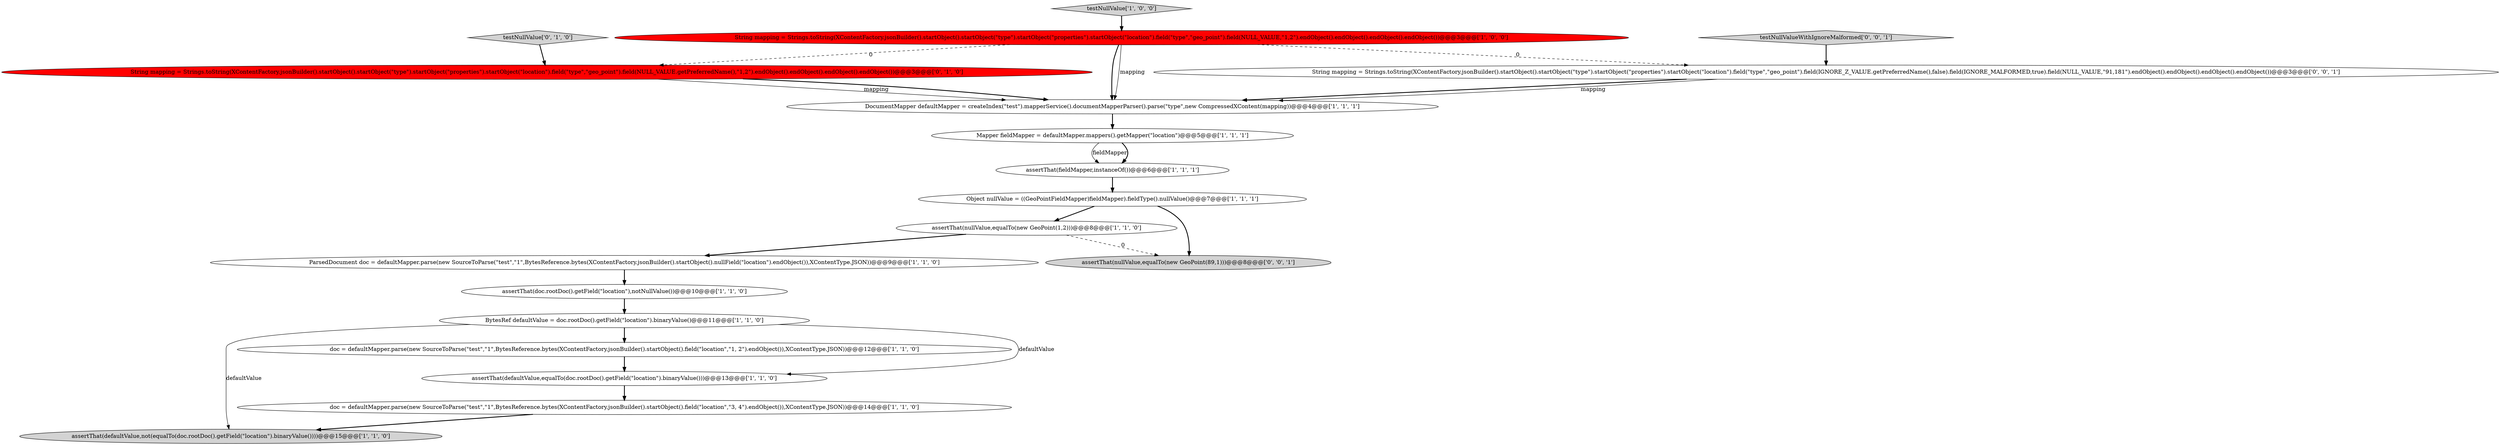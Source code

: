 digraph {
8 [style = filled, label = "doc = defaultMapper.parse(new SourceToParse(\"test\",\"1\",BytesReference.bytes(XContentFactory.jsonBuilder().startObject().field(\"location\",\"1, 2\").endObject()),XContentType.JSON))@@@12@@@['1', '1', '0']", fillcolor = white, shape = ellipse image = "AAA0AAABBB1BBB"];
4 [style = filled, label = "BytesRef defaultValue = doc.rootDoc().getField(\"location\").binaryValue()@@@11@@@['1', '1', '0']", fillcolor = white, shape = ellipse image = "AAA0AAABBB1BBB"];
5 [style = filled, label = "doc = defaultMapper.parse(new SourceToParse(\"test\",\"1\",BytesReference.bytes(XContentFactory.jsonBuilder().startObject().field(\"location\",\"3, 4\").endObject()),XContentType.JSON))@@@14@@@['1', '1', '0']", fillcolor = white, shape = ellipse image = "AAA0AAABBB1BBB"];
15 [style = filled, label = "String mapping = Strings.toString(XContentFactory.jsonBuilder().startObject().startObject(\"type\").startObject(\"properties\").startObject(\"location\").field(\"type\",\"geo_point\").field(NULL_VALUE.getPreferredName(),\"1,2\").endObject().endObject().endObject().endObject())@@@3@@@['0', '1', '0']", fillcolor = red, shape = ellipse image = "AAA1AAABBB2BBB"];
9 [style = filled, label = "Object nullValue = ((GeoPointFieldMapper)fieldMapper).fieldType().nullValue()@@@7@@@['1', '1', '1']", fillcolor = white, shape = ellipse image = "AAA0AAABBB1BBB"];
13 [style = filled, label = "assertThat(defaultValue,equalTo(doc.rootDoc().getField(\"location\").binaryValue()))@@@13@@@['1', '1', '0']", fillcolor = white, shape = ellipse image = "AAA0AAABBB1BBB"];
0 [style = filled, label = "assertThat(doc.rootDoc().getField(\"location\"),notNullValue())@@@10@@@['1', '1', '0']", fillcolor = white, shape = ellipse image = "AAA0AAABBB1BBB"];
3 [style = filled, label = "DocumentMapper defaultMapper = createIndex(\"test\").mapperService().documentMapperParser().parse(\"type\",new CompressedXContent(mapping))@@@4@@@['1', '1', '1']", fillcolor = white, shape = ellipse image = "AAA0AAABBB1BBB"];
10 [style = filled, label = "assertThat(nullValue,equalTo(new GeoPoint(1,2)))@@@8@@@['1', '1', '0']", fillcolor = white, shape = ellipse image = "AAA0AAABBB1BBB"];
6 [style = filled, label = "assertThat(fieldMapper,instanceOf())@@@6@@@['1', '1', '1']", fillcolor = white, shape = ellipse image = "AAA0AAABBB1BBB"];
7 [style = filled, label = "Mapper fieldMapper = defaultMapper.mappers().getMapper(\"location\")@@@5@@@['1', '1', '1']", fillcolor = white, shape = ellipse image = "AAA0AAABBB1BBB"];
11 [style = filled, label = "String mapping = Strings.toString(XContentFactory.jsonBuilder().startObject().startObject(\"type\").startObject(\"properties\").startObject(\"location\").field(\"type\",\"geo_point\").field(NULL_VALUE,\"1,2\").endObject().endObject().endObject().endObject())@@@3@@@['1', '0', '0']", fillcolor = red, shape = ellipse image = "AAA1AAABBB1BBB"];
14 [style = filled, label = "testNullValue['0', '1', '0']", fillcolor = lightgray, shape = diamond image = "AAA0AAABBB2BBB"];
16 [style = filled, label = "testNullValueWithIgnoreMalformed['0', '0', '1']", fillcolor = lightgray, shape = diamond image = "AAA0AAABBB3BBB"];
17 [style = filled, label = "assertThat(nullValue,equalTo(new GeoPoint(89,1)))@@@8@@@['0', '0', '1']", fillcolor = lightgray, shape = ellipse image = "AAA0AAABBB3BBB"];
18 [style = filled, label = "String mapping = Strings.toString(XContentFactory.jsonBuilder().startObject().startObject(\"type\").startObject(\"properties\").startObject(\"location\").field(\"type\",\"geo_point\").field(IGNORE_Z_VALUE.getPreferredName(),false).field(IGNORE_MALFORMED,true).field(NULL_VALUE,\"91,181\").endObject().endObject().endObject().endObject())@@@3@@@['0', '0', '1']", fillcolor = white, shape = ellipse image = "AAA0AAABBB3BBB"];
1 [style = filled, label = "ParsedDocument doc = defaultMapper.parse(new SourceToParse(\"test\",\"1\",BytesReference.bytes(XContentFactory.jsonBuilder().startObject().nullField(\"location\").endObject()),XContentType.JSON))@@@9@@@['1', '1', '0']", fillcolor = white, shape = ellipse image = "AAA0AAABBB1BBB"];
2 [style = filled, label = "testNullValue['1', '0', '0']", fillcolor = lightgray, shape = diamond image = "AAA0AAABBB1BBB"];
12 [style = filled, label = "assertThat(defaultValue,not(equalTo(doc.rootDoc().getField(\"location\").binaryValue())))@@@15@@@['1', '1', '0']", fillcolor = lightgray, shape = ellipse image = "AAA0AAABBB1BBB"];
18->3 [style = bold, label=""];
16->18 [style = bold, label=""];
15->3 [style = solid, label="mapping"];
11->15 [style = dashed, label="0"];
4->12 [style = solid, label="defaultValue"];
9->17 [style = bold, label=""];
1->0 [style = bold, label=""];
9->10 [style = bold, label=""];
15->3 [style = bold, label=""];
7->6 [style = solid, label="fieldMapper"];
3->7 [style = bold, label=""];
11->3 [style = bold, label=""];
0->4 [style = bold, label=""];
5->12 [style = bold, label=""];
11->18 [style = dashed, label="0"];
4->13 [style = solid, label="defaultValue"];
7->6 [style = bold, label=""];
10->17 [style = dashed, label="0"];
13->5 [style = bold, label=""];
4->8 [style = bold, label=""];
14->15 [style = bold, label=""];
11->3 [style = solid, label="mapping"];
6->9 [style = bold, label=""];
10->1 [style = bold, label=""];
2->11 [style = bold, label=""];
18->3 [style = solid, label="mapping"];
8->13 [style = bold, label=""];
}
